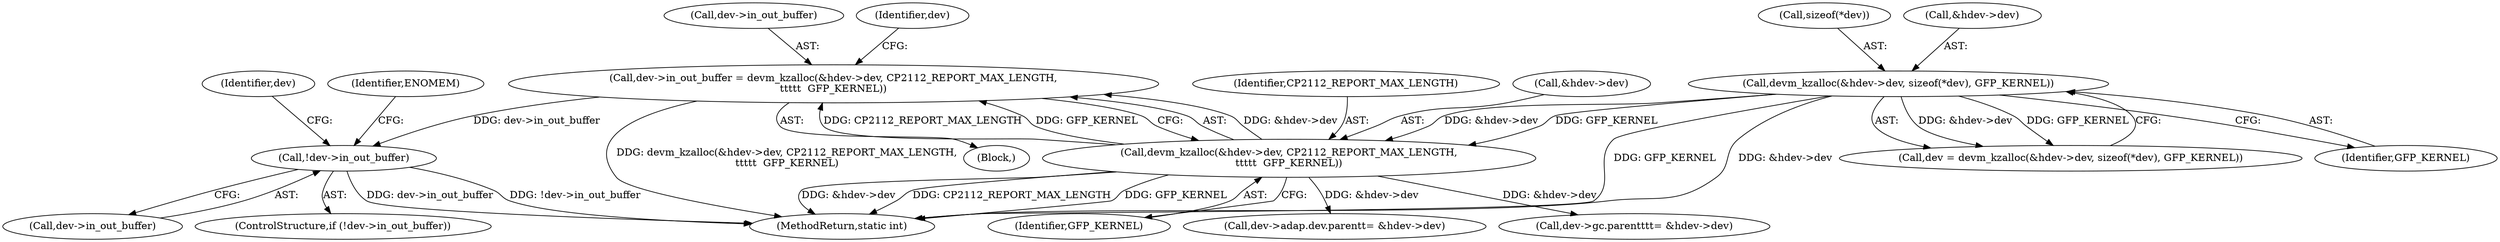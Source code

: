 digraph "0_linux_7a7b5df84b6b4e5d599c7289526eed96541a0654_3@pointer" {
"1000137" [label="(Call,!dev->in_out_buffer)"];
"1000125" [label="(Call,dev->in_out_buffer = devm_kzalloc(&hdev->dev, CP2112_REPORT_MAX_LENGTH,\n\t\t\t\t\t  GFP_KERNEL))"];
"1000129" [label="(Call,devm_kzalloc(&hdev->dev, CP2112_REPORT_MAX_LENGTH,\n\t\t\t\t\t  GFP_KERNEL))"];
"1000110" [label="(Call,devm_kzalloc(&hdev->dev, sizeof(*dev), GFP_KERNEL))"];
"1000334" [label="(Call,dev->adap.dev.parent\t= &hdev->dev)"];
"1000563" [label="(MethodReturn,static int)"];
"1000138" [label="(Call,dev->in_out_buffer)"];
"1000452" [label="(Call,dev->gc.parent\t\t\t= &hdev->dev)"];
"1000110" [label="(Call,devm_kzalloc(&hdev->dev, sizeof(*dev), GFP_KERNEL))"];
"1000103" [label="(Block,)"];
"1000108" [label="(Call,dev = devm_kzalloc(&hdev->dev, sizeof(*dev), GFP_KERNEL))"];
"1000115" [label="(Call,sizeof(*dev))"];
"1000118" [label="(Identifier,GFP_KERNEL)"];
"1000136" [label="(ControlStructure,if (!dev->in_out_buffer))"];
"1000129" [label="(Call,devm_kzalloc(&hdev->dev, CP2112_REPORT_MAX_LENGTH,\n\t\t\t\t\t  GFP_KERNEL))"];
"1000135" [label="(Identifier,GFP_KERNEL)"];
"1000147" [label="(Identifier,dev)"];
"1000111" [label="(Call,&hdev->dev)"];
"1000134" [label="(Identifier,CP2112_REPORT_MAX_LENGTH)"];
"1000126" [label="(Call,dev->in_out_buffer)"];
"1000125" [label="(Call,dev->in_out_buffer = devm_kzalloc(&hdev->dev, CP2112_REPORT_MAX_LENGTH,\n\t\t\t\t\t  GFP_KERNEL))"];
"1000139" [label="(Identifier,dev)"];
"1000137" [label="(Call,!dev->in_out_buffer)"];
"1000130" [label="(Call,&hdev->dev)"];
"1000143" [label="(Identifier,ENOMEM)"];
"1000137" -> "1000136"  [label="AST: "];
"1000137" -> "1000138"  [label="CFG: "];
"1000138" -> "1000137"  [label="AST: "];
"1000143" -> "1000137"  [label="CFG: "];
"1000147" -> "1000137"  [label="CFG: "];
"1000137" -> "1000563"  [label="DDG: dev->in_out_buffer"];
"1000137" -> "1000563"  [label="DDG: !dev->in_out_buffer"];
"1000125" -> "1000137"  [label="DDG: dev->in_out_buffer"];
"1000125" -> "1000103"  [label="AST: "];
"1000125" -> "1000129"  [label="CFG: "];
"1000126" -> "1000125"  [label="AST: "];
"1000129" -> "1000125"  [label="AST: "];
"1000139" -> "1000125"  [label="CFG: "];
"1000125" -> "1000563"  [label="DDG: devm_kzalloc(&hdev->dev, CP2112_REPORT_MAX_LENGTH,\n\t\t\t\t\t  GFP_KERNEL)"];
"1000129" -> "1000125"  [label="DDG: &hdev->dev"];
"1000129" -> "1000125"  [label="DDG: CP2112_REPORT_MAX_LENGTH"];
"1000129" -> "1000125"  [label="DDG: GFP_KERNEL"];
"1000129" -> "1000135"  [label="CFG: "];
"1000130" -> "1000129"  [label="AST: "];
"1000134" -> "1000129"  [label="AST: "];
"1000135" -> "1000129"  [label="AST: "];
"1000129" -> "1000563"  [label="DDG: &hdev->dev"];
"1000129" -> "1000563"  [label="DDG: CP2112_REPORT_MAX_LENGTH"];
"1000129" -> "1000563"  [label="DDG: GFP_KERNEL"];
"1000110" -> "1000129"  [label="DDG: &hdev->dev"];
"1000110" -> "1000129"  [label="DDG: GFP_KERNEL"];
"1000129" -> "1000334"  [label="DDG: &hdev->dev"];
"1000129" -> "1000452"  [label="DDG: &hdev->dev"];
"1000110" -> "1000108"  [label="AST: "];
"1000110" -> "1000118"  [label="CFG: "];
"1000111" -> "1000110"  [label="AST: "];
"1000115" -> "1000110"  [label="AST: "];
"1000118" -> "1000110"  [label="AST: "];
"1000108" -> "1000110"  [label="CFG: "];
"1000110" -> "1000563"  [label="DDG: GFP_KERNEL"];
"1000110" -> "1000563"  [label="DDG: &hdev->dev"];
"1000110" -> "1000108"  [label="DDG: &hdev->dev"];
"1000110" -> "1000108"  [label="DDG: GFP_KERNEL"];
}
